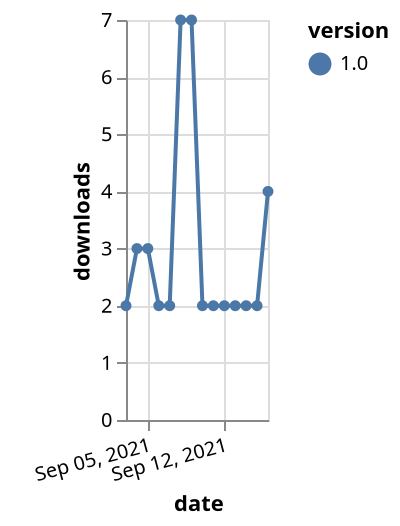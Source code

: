 {"$schema": "https://vega.github.io/schema/vega-lite/v5.json", "description": "A simple bar chart with embedded data.", "data": {"values": [{"date": "2021-09-03", "total": 4558, "delta": 2, "version": "1.0"}, {"date": "2021-09-04", "total": 4561, "delta": 3, "version": "1.0"}, {"date": "2021-09-05", "total": 4564, "delta": 3, "version": "1.0"}, {"date": "2021-09-06", "total": 4566, "delta": 2, "version": "1.0"}, {"date": "2021-09-07", "total": 4568, "delta": 2, "version": "1.0"}, {"date": "2021-09-08", "total": 4575, "delta": 7, "version": "1.0"}, {"date": "2021-09-09", "total": 4582, "delta": 7, "version": "1.0"}, {"date": "2021-09-10", "total": 4584, "delta": 2, "version": "1.0"}, {"date": "2021-09-11", "total": 4586, "delta": 2, "version": "1.0"}, {"date": "2021-09-12", "total": 4588, "delta": 2, "version": "1.0"}, {"date": "2021-09-13", "total": 4590, "delta": 2, "version": "1.0"}, {"date": "2021-09-14", "total": 4592, "delta": 2, "version": "1.0"}, {"date": "2021-09-15", "total": 4594, "delta": 2, "version": "1.0"}, {"date": "2021-09-16", "total": 4598, "delta": 4, "version": "1.0"}]}, "width": "container", "mark": {"type": "line", "point": {"filled": true}}, "encoding": {"x": {"field": "date", "type": "temporal", "timeUnit": "yearmonthdate", "title": "date", "axis": {"labelAngle": -15}}, "y": {"field": "delta", "type": "quantitative", "title": "downloads"}, "color": {"field": "version", "type": "nominal"}, "tooltip": {"field": "delta"}}}